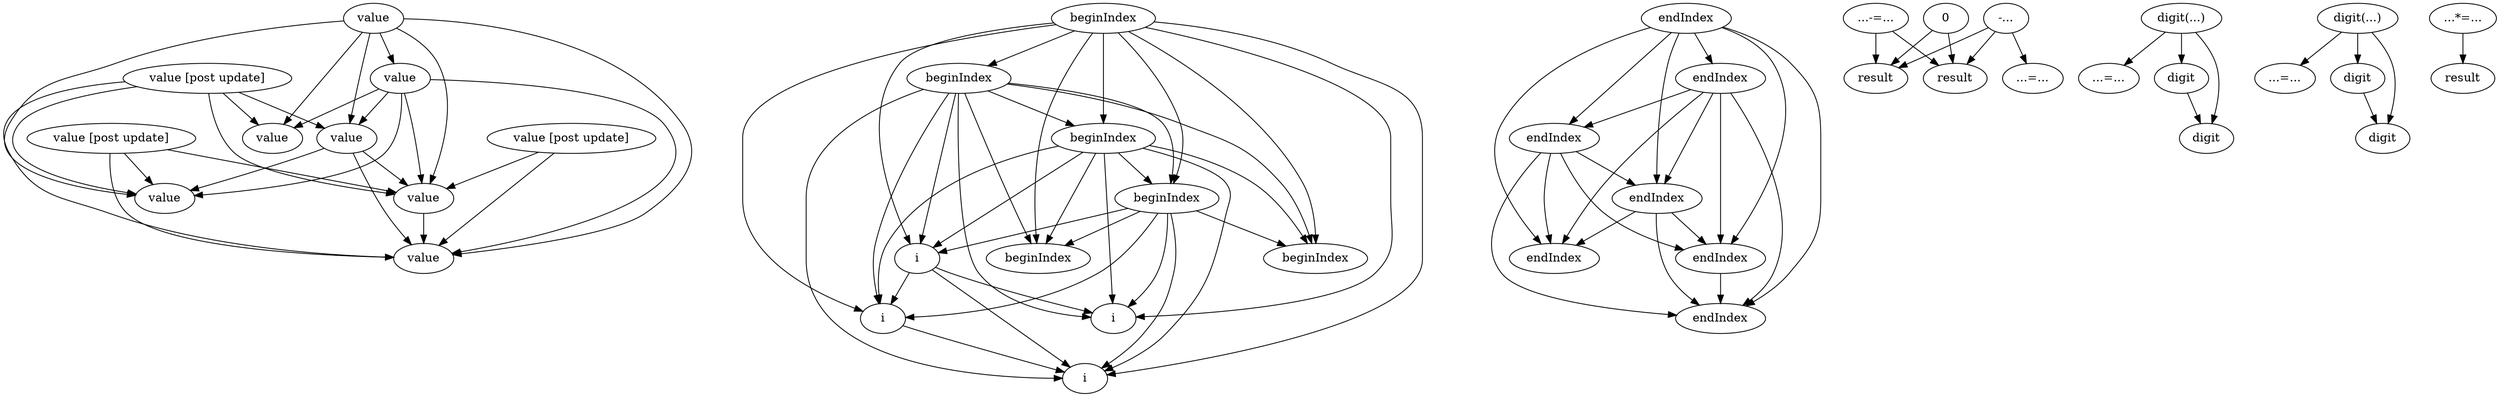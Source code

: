 digraph {
  compound=true;
  0[label="value"; ];
  1[label="value"; ];
  2[label="value"; ];
  3[label="value"; ];
  4[label="value"; ];
  5[label="value"; ];
  6[label="value"; ];
  7[label="beginIndex"; ];
  8[label="beginIndex"; ];
  9[label="beginIndex"; ];
  10[label="beginIndex"; ];
  11[label="i"; ];
  12[label="i"; ];
  13[label="beginIndex"; ];
  14[label="i"; ];
  15[label="i"; ];
  16[label="beginIndex"; ];
  17[label="endIndex"; ];
  18[label="endIndex"; ];
  19[label="endIndex"; ];
  20[label="endIndex"; ];
  21[label="endIndex"; ];
  22[label="endIndex"; ];
  23[label="endIndex"; ];
  24[label="value [post update]"; ];
  25[label="value [post update]"; ];
  26[label="value [post update]"; ];
  27[label="0"; ];
  28[label="result"; ];
  29[label="result"; ];
  30[label="digit(...)"; ];
  31[label="...=..."; ];
  32[label="digit"; ];
  33[label="digit"; ];
  34[label="-..."; ];
  35[label="...=..."; ];
  36[label="digit(...)"; ];
  37[label="...=..."; ];
  38[label="digit"; ];
  39[label="digit"; ];
  40[label="...*=..."; ];
  41[label="result"; ];
  42[label="...-=..."; ];
  0 -> 1[];
  0 -> 2[];
  0 -> 3[];
  0 -> 4[];
  0 -> 5[];
  0 -> 6[];
  1 -> 2[];
  1 -> 3[];
  1 -> 4[];
  1 -> 5[];
  1 -> 6[];
  3 -> 4[];
  3 -> 5[];
  3 -> 6[];
  5 -> 6[];
  7 -> 8[];
  7 -> 9[];
  7 -> 10[];
  7 -> 11[];
  7 -> 12[];
  7 -> 13[];
  7 -> 14[];
  7 -> 15[];
  7 -> 16[];
  8 -> 11[];
  8 -> 12[];
  8 -> 13[];
  8 -> 14[];
  8 -> 15[];
  8 -> 16[];
  9 -> 8[];
  9 -> 10[];
  9 -> 11[];
  9 -> 12[];
  9 -> 13[];
  9 -> 14[];
  9 -> 15[];
  9 -> 16[];
  10 -> 8[];
  10 -> 11[];
  10 -> 12[];
  10 -> 13[];
  10 -> 14[];
  10 -> 15[];
  10 -> 16[];
  11 -> 12[];
  11 -> 14[];
  11 -> 15[];
  14 -> 15[];
  17 -> 18[];
  17 -> 19[];
  17 -> 20[];
  17 -> 21[];
  17 -> 22[];
  17 -> 23[];
  18 -> 19[];
  18 -> 20[];
  18 -> 21[];
  18 -> 22[];
  18 -> 23[];
  19 -> 20[];
  19 -> 21[];
  19 -> 22[];
  19 -> 23[];
  20 -> 21[];
  20 -> 22[];
  20 -> 23[];
  22 -> 23[];
  24 -> 2[];
  24 -> 3[];
  24 -> 4[];
  24 -> 5[];
  24 -> 6[];
  25 -> 4[];
  25 -> 5[];
  25 -> 6[];
  26 -> 5[];
  26 -> 6[];
  27 -> 28[];
  27 -> 29[];
  30 -> 31[];
  30 -> 32[];
  30 -> 33[];
  32 -> 33[];
  34 -> 35[];
  34 -> 28[];
  34 -> 29[];
  36 -> 37[];
  36 -> 38[];
  36 -> 39[];
  38 -> 39[];
  40 -> 41[];
  42 -> 28[];
  42 -> 29[];
}
